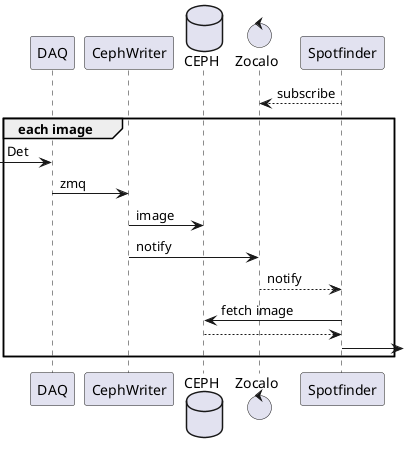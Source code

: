 @startuml

participant DAQ
participant CephWriter
database CEPH
control Zocalo
participant Spotfinder

Spotfinder --> Zocalo: subscribe
group each image
   [->DAQ: Det
    DAQ -> CephWriter: zmq
    CephWriter -> CEPH: image
    CephWriter -> Zocalo: notify

    ' Spotfinder -> Zocalo
    Zocalo --> Spotfinder: notify
    Spotfinder -> CEPH: fetch image
    CEPH --> Spotfinder
    Spotfinder ->]
end
@enduml

